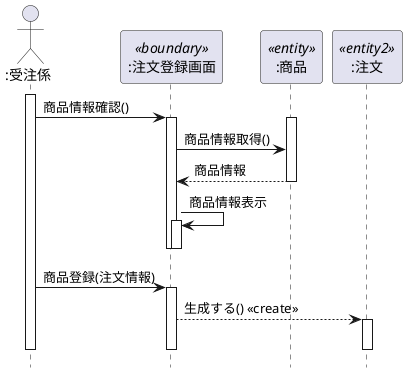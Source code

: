 @startuml
hide footbox
actor ":受注係" as user
participant ":注文登録画面" as boundary <<boundary>>
participant ":商品" as entity <<entity>>
participant ":注文" as entity2 <<entity2>>
activate user
    user -> boundary : 商品情報確認()
    activate boundary
        activate entity
            boundary -> entity : 商品情報取得()
            boundary <-- entity : 商品情報
        deactivate entity
        boundary -> boundary : 商品情報表示
        activate boundary
        deactivate boundary
    deactivate boundary
        user -> boundary : 商品登録(注文情報)
        activate boundary    
            boundary --> entity2 : 生成する() <<create>>        
                activate entity2      
                deactivate entity2
        deactivate boundary
deactivate user
@enduml